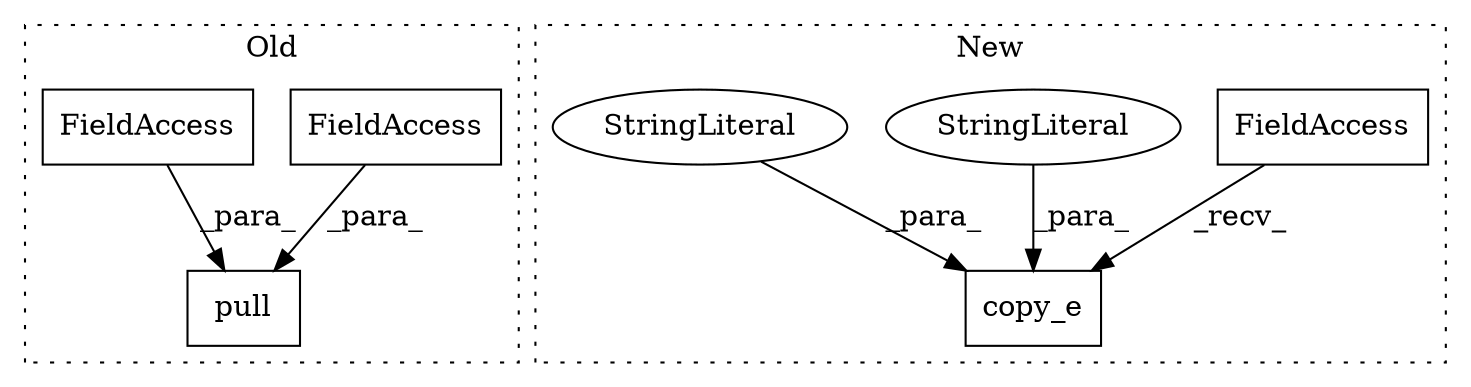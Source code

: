 digraph G {
subgraph cluster0 {
1 [label="pull" a="32" s="14885,14959" l="5,1" shape="box"];
3 [label="FieldAccess" a="22" s="14913" l="20" shape="box"];
5 [label="FieldAccess" a="22" s="14895" l="17" shape="box"];
label = "Old";
style="dotted";
}
subgraph cluster1 {
2 [label="copy_e" a="32" s="12948,12962" l="7,1" shape="box"];
4 [label="FieldAccess" a="22" s="12935" l="3" shape="box"];
6 [label="StringLiteral" a="45" s="12959" l="3" shape="ellipse"];
7 [label="StringLiteral" a="45" s="12955" l="3" shape="ellipse"];
label = "New";
style="dotted";
}
3 -> 1 [label="_para_"];
4 -> 2 [label="_recv_"];
5 -> 1 [label="_para_"];
6 -> 2 [label="_para_"];
7 -> 2 [label="_para_"];
}